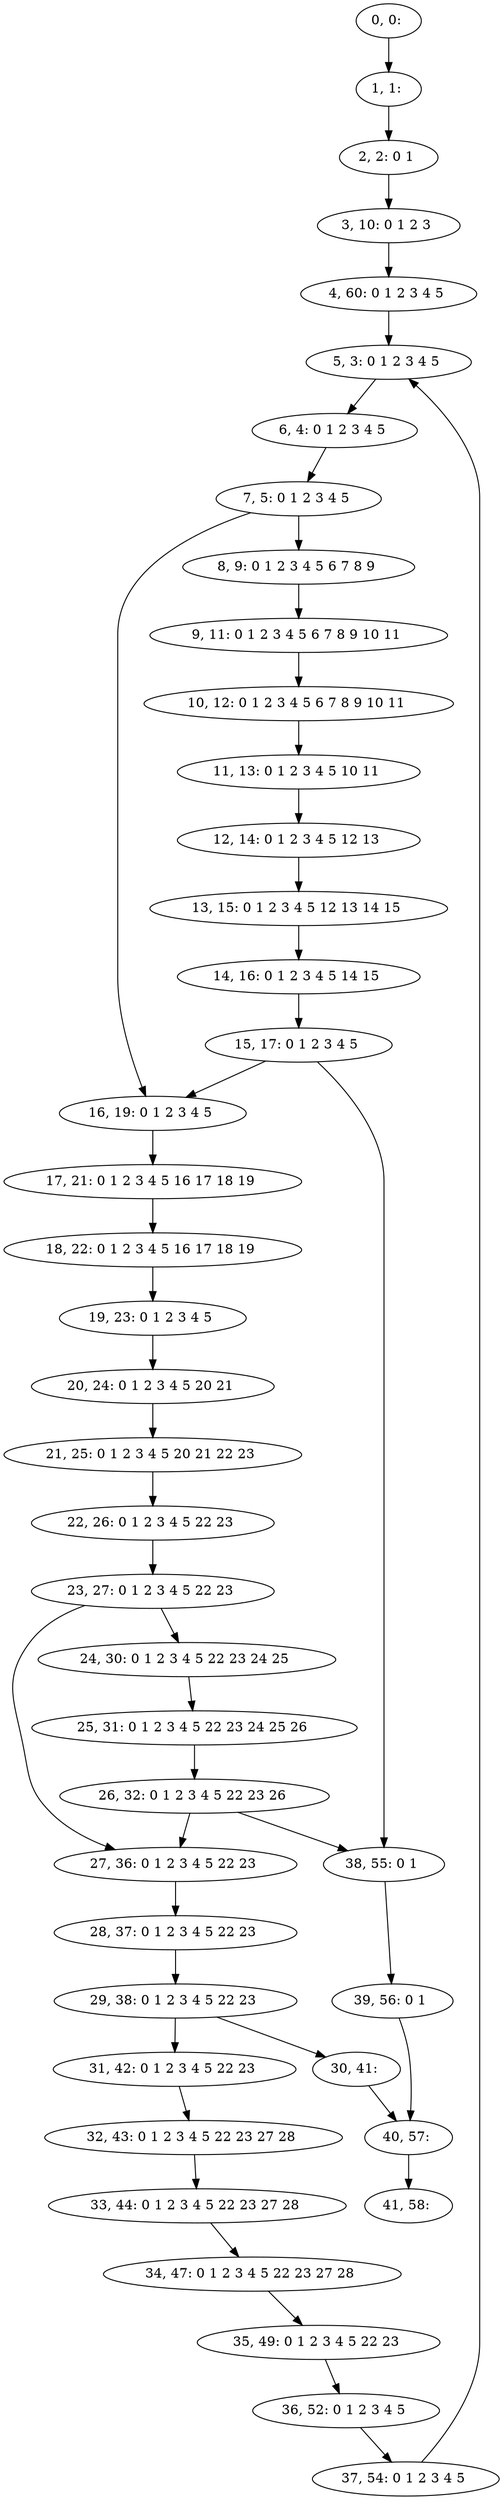 digraph G {
0[label="0, 0: "];
1[label="1, 1: "];
2[label="2, 2: 0 1 "];
3[label="3, 10: 0 1 2 3 "];
4[label="4, 60: 0 1 2 3 4 5 "];
5[label="5, 3: 0 1 2 3 4 5 "];
6[label="6, 4: 0 1 2 3 4 5 "];
7[label="7, 5: 0 1 2 3 4 5 "];
8[label="8, 9: 0 1 2 3 4 5 6 7 8 9 "];
9[label="9, 11: 0 1 2 3 4 5 6 7 8 9 10 11 "];
10[label="10, 12: 0 1 2 3 4 5 6 7 8 9 10 11 "];
11[label="11, 13: 0 1 2 3 4 5 10 11 "];
12[label="12, 14: 0 1 2 3 4 5 12 13 "];
13[label="13, 15: 0 1 2 3 4 5 12 13 14 15 "];
14[label="14, 16: 0 1 2 3 4 5 14 15 "];
15[label="15, 17: 0 1 2 3 4 5 "];
16[label="16, 19: 0 1 2 3 4 5 "];
17[label="17, 21: 0 1 2 3 4 5 16 17 18 19 "];
18[label="18, 22: 0 1 2 3 4 5 16 17 18 19 "];
19[label="19, 23: 0 1 2 3 4 5 "];
20[label="20, 24: 0 1 2 3 4 5 20 21 "];
21[label="21, 25: 0 1 2 3 4 5 20 21 22 23 "];
22[label="22, 26: 0 1 2 3 4 5 22 23 "];
23[label="23, 27: 0 1 2 3 4 5 22 23 "];
24[label="24, 30: 0 1 2 3 4 5 22 23 24 25 "];
25[label="25, 31: 0 1 2 3 4 5 22 23 24 25 26 "];
26[label="26, 32: 0 1 2 3 4 5 22 23 26 "];
27[label="27, 36: 0 1 2 3 4 5 22 23 "];
28[label="28, 37: 0 1 2 3 4 5 22 23 "];
29[label="29, 38: 0 1 2 3 4 5 22 23 "];
30[label="30, 41: "];
31[label="31, 42: 0 1 2 3 4 5 22 23 "];
32[label="32, 43: 0 1 2 3 4 5 22 23 27 28 "];
33[label="33, 44: 0 1 2 3 4 5 22 23 27 28 "];
34[label="34, 47: 0 1 2 3 4 5 22 23 27 28 "];
35[label="35, 49: 0 1 2 3 4 5 22 23 "];
36[label="36, 52: 0 1 2 3 4 5 "];
37[label="37, 54: 0 1 2 3 4 5 "];
38[label="38, 55: 0 1 "];
39[label="39, 56: 0 1 "];
40[label="40, 57: "];
41[label="41, 58: "];
0->1 ;
1->2 ;
2->3 ;
3->4 ;
4->5 ;
5->6 ;
6->7 ;
7->8 ;
7->16 ;
8->9 ;
9->10 ;
10->11 ;
11->12 ;
12->13 ;
13->14 ;
14->15 ;
15->16 ;
15->38 ;
16->17 ;
17->18 ;
18->19 ;
19->20 ;
20->21 ;
21->22 ;
22->23 ;
23->24 ;
23->27 ;
24->25 ;
25->26 ;
26->27 ;
26->38 ;
27->28 ;
28->29 ;
29->30 ;
29->31 ;
30->40 ;
31->32 ;
32->33 ;
33->34 ;
34->35 ;
35->36 ;
36->37 ;
37->5 ;
38->39 ;
39->40 ;
40->41 ;
}
